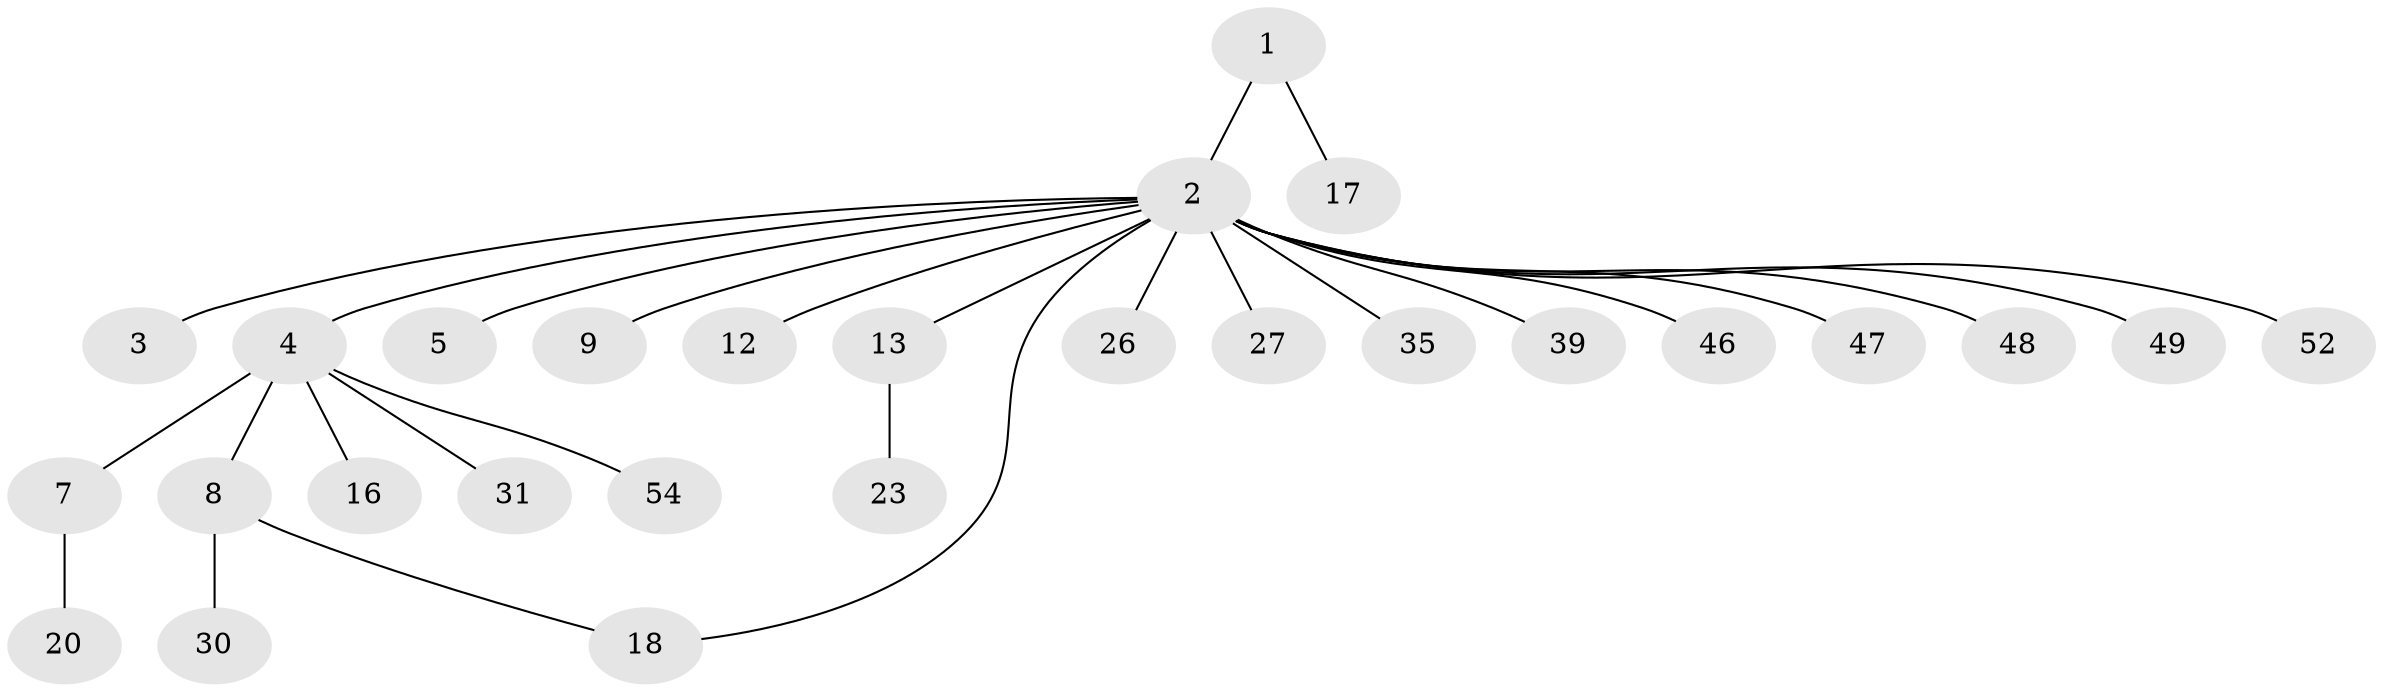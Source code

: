 // original degree distribution, {2: 0.2037037037037037, 17: 0.018518518518518517, 1: 0.5925925925925926, 6: 0.018518518518518517, 4: 0.07407407407407407, 3: 0.09259259259259259}
// Generated by graph-tools (version 1.1) at 2025/14/03/09/25 04:14:24]
// undirected, 27 vertices, 27 edges
graph export_dot {
graph [start="1"]
  node [color=gray90,style=filled];
  1;
  2;
  3;
  4 [super="+6+10"];
  5;
  7 [super="+42+43"];
  8;
  9 [super="+25"];
  12 [super="+14+33"];
  13 [super="+21"];
  16 [super="+45"];
  17;
  18 [super="+36+41+22"];
  20;
  23;
  26 [super="+34+29"];
  27;
  30 [super="+40"];
  31;
  35;
  39;
  46;
  47;
  48;
  49;
  52;
  54;
  1 -- 2;
  1 -- 17;
  2 -- 3;
  2 -- 4;
  2 -- 5;
  2 -- 9;
  2 -- 12;
  2 -- 13;
  2 -- 18;
  2 -- 26;
  2 -- 27;
  2 -- 35;
  2 -- 39;
  2 -- 46;
  2 -- 47;
  2 -- 48;
  2 -- 49;
  2 -- 52;
  4 -- 7;
  4 -- 8;
  4 -- 54;
  4 -- 16;
  4 -- 31;
  7 -- 20;
  8 -- 30;
  8 -- 18;
  13 -- 23;
}
